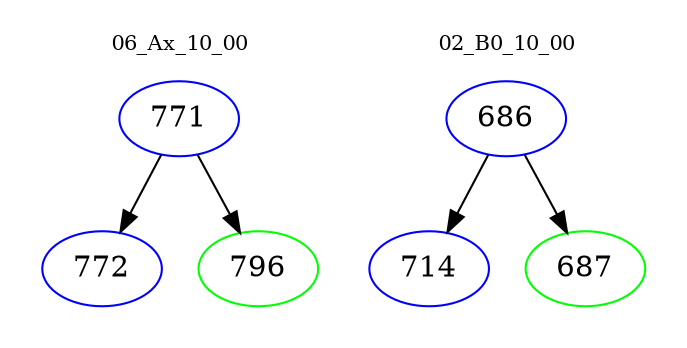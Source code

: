 digraph{
subgraph cluster_0 {
color = white
label = "06_Ax_10_00";
fontsize=10;
T0_771 [label="771", color="blue"]
T0_771 -> T0_772 [color="black"]
T0_772 [label="772", color="blue"]
T0_771 -> T0_796 [color="black"]
T0_796 [label="796", color="green"]
}
subgraph cluster_1 {
color = white
label = "02_B0_10_00";
fontsize=10;
T1_686 [label="686", color="blue"]
T1_686 -> T1_714 [color="black"]
T1_714 [label="714", color="blue"]
T1_686 -> T1_687 [color="black"]
T1_687 [label="687", color="green"]
}
}
